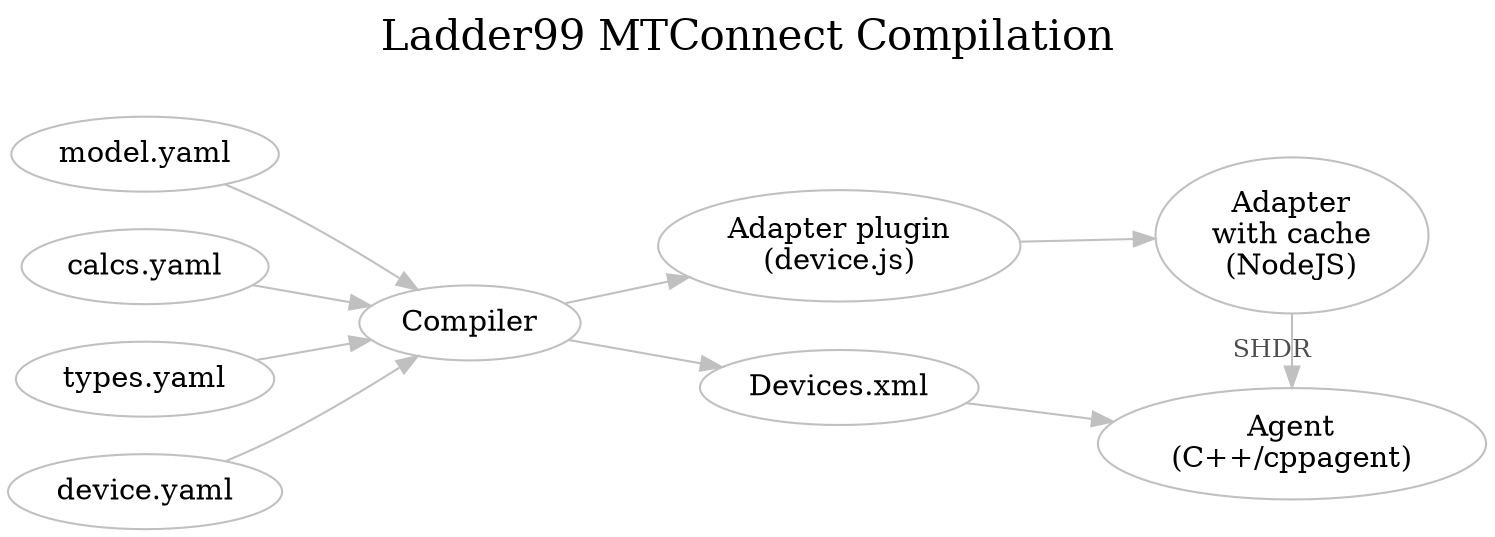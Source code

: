 digraph "ladder99-compilation" {

  // styles
  graph [ label="Ladder99 MTConnect Compilation\n "; color=lightgray; ];
  graph [ fontsize=20 ];
  graph [ labelloc=t ];
  // graph [ ranksep=0.2 ];
  // graph [ nodesep=0.35 ];
  graph [ rankdir=LR; ] // left-to-right
  node [ color=gray; fillcolor=white; style=filled ];
  edge [ color=gray ];
  edge [ fontsize=12; fontcolor=gray30; ];

  // nodes
  // DeviceSheet [ label="device.gsheet" ];
  ModelYaml [ label="model.yaml" ];
  CalcsYaml [ label="calcs.yaml" ];
  TypesYaml [ label="types.yaml" ];
  DeviceYaml [ label="device.yaml" ];
  // DevicesYaml [ label="Devices.yaml\n(structure)" ];

  Compiler [ label="Compiler" ];

  DeviceJs [ label="Adapter plugin\n(device.js)" ];
  DevicesXml [ label="Devices.xml" ];

  Adapter [ label="Adapter\nwith cache\n(NodeJS)" ];
  Agent [ label="Agent\n(C++/cppagent)" ];

  // edges
  // DeviceSheet -> Compiler;
  ModelYaml -> Compiler;
  CalcsYaml -> Compiler;
  TypesYaml -> Compiler;
  DeviceYaml -> Compiler;
  // DevicesYaml -> Compiler;

  Compiler -> DeviceJs;
  Compiler -> DevicesXml;

  DeviceJs -> Adapter;
  DevicesXml -> Agent;

  Adapter -> Agent [ label="SHDR" ];

  // ModelYaml -> DeviceYaml [ label="structures" ];
  // DeviceSheet -> ModelYaml [ label="feeds into" ];
  // DeviceYaml -> DeviceJs [ label="helps generate" ];
  // DeviceJs -> Adapter [ label="plugs into" ];
  // DeviceYaml -> DevicesXml [ label="feeds into" ];
  // Adapter -> Agent [ label="SHDR/\nTCP 7878" ];
  // DevicesYaml -> DevicesXml [ label="structures" ];
  // DevicesXml -> Agent [ label="used by" ];

  // rank
  { rank=same; Adapter Agent };
}
